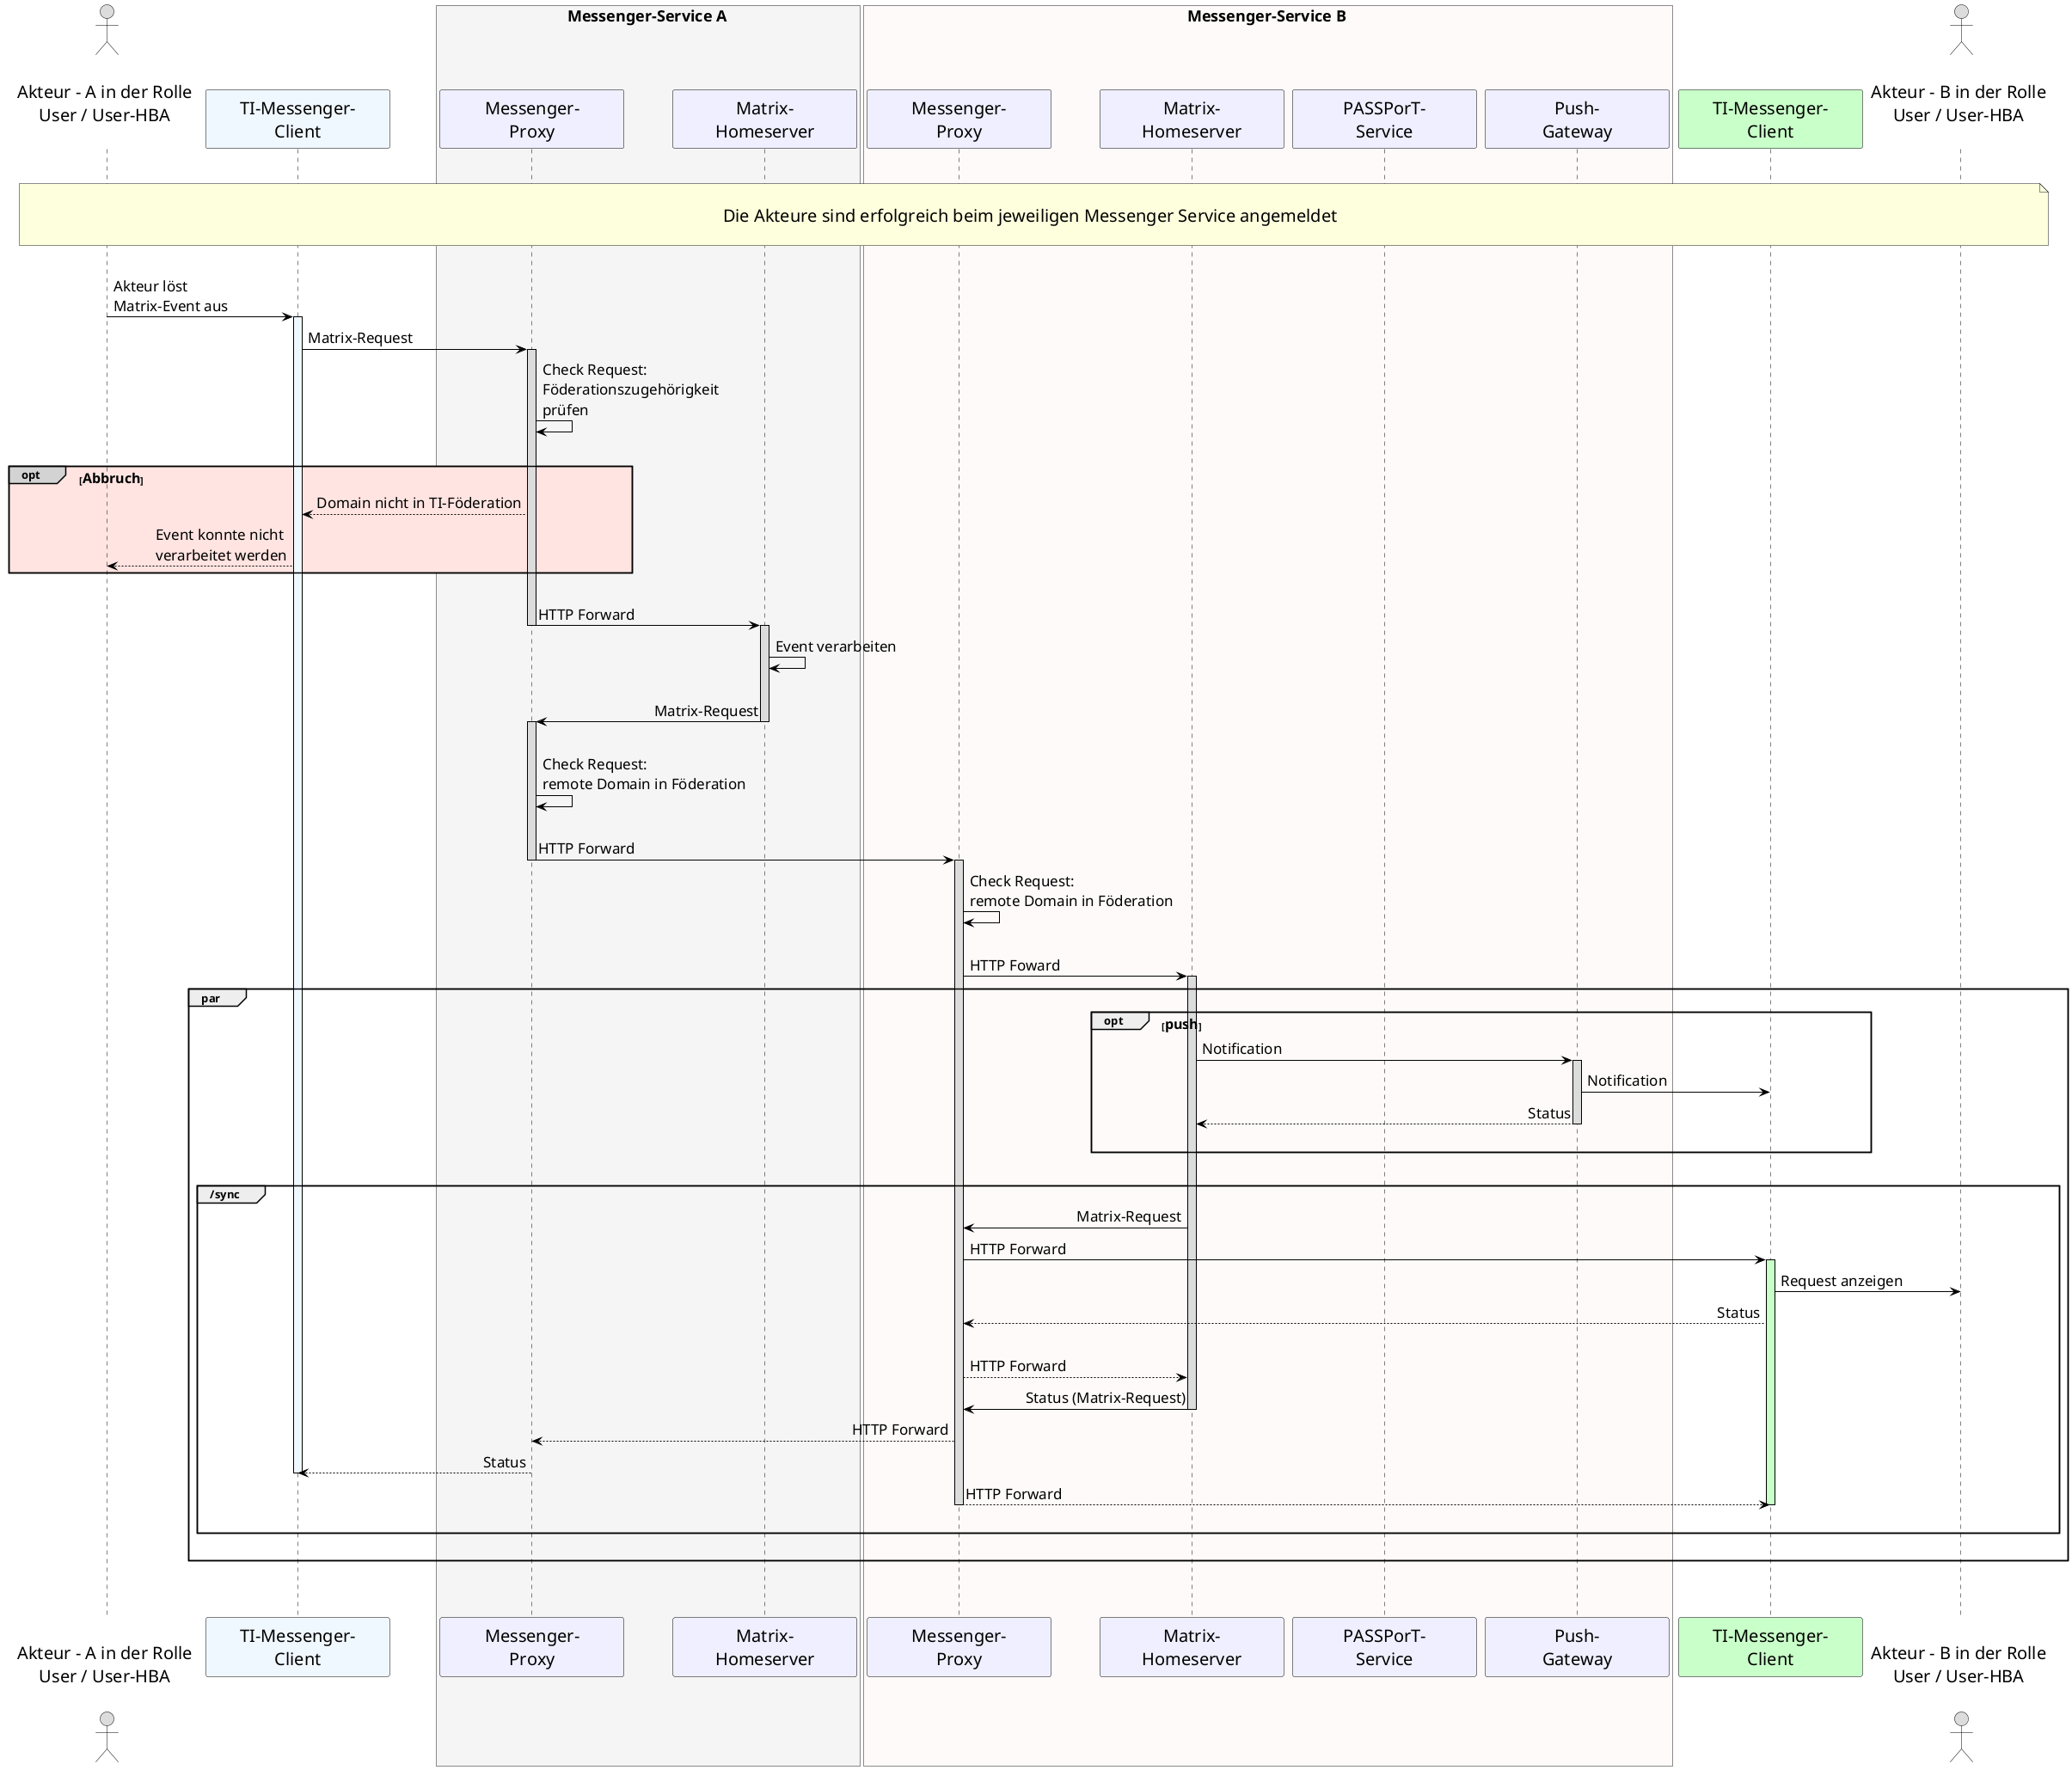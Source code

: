 /' 
# TI-Messenger 1.1
# TI-Messenger-Dienst
# UC - 10062
# Sequence Diagram
# Name: Austausch von Nachrichten zwischen Messenger-Services
'/

@startuml
skinparam sequenceMessageAlign direction
skinparam minClassWidth 200
skinparam BoxPadding 1
skinparam sequenceReferenceHeaderBackgroundColor palegreen
scale max 4096 width

skinparam sequence {
ArrowColor black
ArrowFontSize 17
ActorBorderColor black
LifeLineBorderColor black
LifeLineBackgroundColor Gainsboro

ParticipantBorderColor Motivation
ParticipantBackgroundColor Motivation
ParticipantFontName Impact
ParticipantFontSize 20
ParticipantFontColor black
ParticipantBorderColor Black
ParticipantBackgroundColor MOTIVATION

ActorBackgroundColor Gainsboro
ActorFontColor black
ActorFontSize 20
ActorFontName Aapex
}
    actor U1 as "\nAkteur - A in der Rolle\nUser / User-HBA\n"
    participant C1 as "TI-Messenger-\nClient" #AliceBlue
    box <size:18>Messenger-Service A</size> #WhiteSmoke
      participant MP1 as "Messenger-\nProxy"
      participant MH1 as "Matrix-\nHomeserver"
    end box
    box <size:18>Messenger-Service B</size> #Snow
    participant MP2 as "Messenger-\nProxy"
    participant MH2 as "Matrix-\nHomeserver"
    participant PS2 as "PASSPorT-\nService"
    participant PG2 as "Push-\nGateway"
    end box
    participant C2 as "TI-Messenger-\nClient" #TECHNOLOGY
    actor U2 as "\nAkteur - B in der Rolle\nUser / User-HBA\n"
    
    |||
note over U1, U2: \n<size:20>Die Akteure sind erfolgreich beim jeweiligen Messenger Service angemeldet</size>\n    
    
    |||
    U1->C1: Akteur löst\nMatrix-Event aus
      activate C1 #AliceBlue
      C1->MP1: Matrix-Request
      activate MP1
    MP1->MP1: Check Request:\nFöderationszugehörigkeit\nprüfen
      |||
    opt#LightGrey #MistyRose <size:16>Abbruch</size>
      MP1-->C1: Domain nicht in TI-Föderation
      C1-->U1: Event konnte nicht \nverarbeitet werden
    end
      |||
    MP1->MH1: HTTP Forward
      deactivate MP1
      activate MH1
    MH1->MH1: Event verarbeiten
      |||
    MH1->MP1: Matrix-Request
      deactivate MH1
      activate MP1
      |||
    MP1->MP1: Check Request:\nremote Domain in Föderation
      |||
    MP1->MP2: HTTP Forward
      deactivate MP1
      activate MP2
    MP2->MP2: Check Request:\nremote Domain in Föderation
      |||
    MP2->MH2: HTTP Foward
      activate MH2
    group par 
    opt <size:16>push</size>
    MH2->PG2: Notification
      activate PG2
    PG2->C2: Notification
    PG2-->MH2: Status
      deactivate PG2
    |||
    end
      |||
      group /sync
        MH2->MP2: Matrix-Request
        MP2->C2: HTTP Forward
          activate C2 #TECHNOLOGY
        C2->U2: Request anzeigen
        C2-->MP2: Status
          |||
        MP2-->MH2: HTTP Forward
        MH2->MP2: Status (Matrix-Request)
          deactivate MH2
        MP2-->MP1: HTTP Forward
        MP1-->C1: Status
          deactivate C1
        MP2-->C2: HTTP Forward
          deactivate C2
          deactivate MP2
          |||
      end
|||
    end
  |||
|||
@enduml
